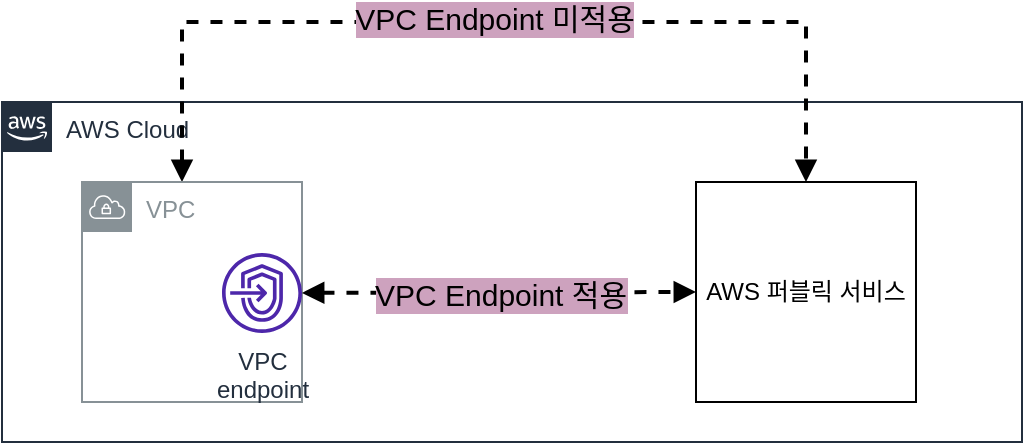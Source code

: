 <mxfile version="20.3.0" type="device"><diagram id="fWLrkDcGGVJ6GmQxE_eU" name="페이지-1"><mxGraphModel dx="1106" dy="727" grid="1" gridSize="10" guides="1" tooltips="1" connect="1" arrows="1" fold="1" page="1" pageScale="1" pageWidth="827" pageHeight="1169" math="0" shadow="0"><root><mxCell id="0"/><mxCell id="1" parent="0"/><mxCell id="_nX8PeizDTH6vdfF-nfj-1" value="AWS Cloud" style="points=[[0,0],[0.25,0],[0.5,0],[0.75,0],[1,0],[1,0.25],[1,0.5],[1,0.75],[1,1],[0.75,1],[0.5,1],[0.25,1],[0,1],[0,0.75],[0,0.5],[0,0.25]];outlineConnect=0;gradientColor=none;html=1;whiteSpace=wrap;fontSize=12;fontStyle=0;container=1;pointerEvents=0;collapsible=0;recursiveResize=0;shape=mxgraph.aws4.group;grIcon=mxgraph.aws4.group_aws_cloud_alt;strokeColor=#232F3E;fillColor=none;verticalAlign=top;align=left;spacingLeft=30;fontColor=#232F3E;dashed=0;" vertex="1" parent="1"><mxGeometry x="150" y="200" width="510" height="170" as="geometry"/></mxCell><mxCell id="_nX8PeizDTH6vdfF-nfj-7" style="edgeStyle=orthogonalEdgeStyle;rounded=0;orthogonalLoop=1;jettySize=auto;html=1;entryX=0.5;entryY=0;entryDx=0;entryDy=0;dashed=1;startArrow=block;startFill=1;endArrow=block;endFill=1;strokeWidth=2;" edge="1" parent="_nX8PeizDTH6vdfF-nfj-1" source="_nX8PeizDTH6vdfF-nfj-2" target="_nX8PeizDTH6vdfF-nfj-4"><mxGeometry relative="1" as="geometry"><Array as="points"><mxPoint x="90" y="-40"/><mxPoint x="402" y="-40"/></Array></mxGeometry></mxCell><mxCell id="_nX8PeizDTH6vdfF-nfj-8" value="VPC Endpoint 미적용" style="edgeLabel;html=1;align=center;verticalAlign=middle;resizable=0;points=[];labelBackgroundColor=#CDA2BE;fontSize=15;" vertex="1" connectable="0" parent="_nX8PeizDTH6vdfF-nfj-7"><mxGeometry x="-0.207" y="2" relative="1" as="geometry"><mxPoint x="49" as="offset"/></mxGeometry></mxCell><mxCell id="_nX8PeizDTH6vdfF-nfj-2" value="VPC" style="sketch=0;outlineConnect=0;gradientColor=none;html=1;whiteSpace=wrap;fontSize=12;fontStyle=0;shape=mxgraph.aws4.group;grIcon=mxgraph.aws4.group_vpc;strokeColor=#879196;fillColor=none;verticalAlign=top;align=left;spacingLeft=30;fontColor=#879196;dashed=0;" vertex="1" parent="_nX8PeizDTH6vdfF-nfj-1"><mxGeometry x="40" y="40" width="110" height="110" as="geometry"/></mxCell><mxCell id="_nX8PeizDTH6vdfF-nfj-3" value="VPC&lt;br&gt;endpoint" style="sketch=0;outlineConnect=0;fontColor=#232F3E;gradientColor=none;fillColor=#4D27AA;strokeColor=none;dashed=0;verticalLabelPosition=bottom;verticalAlign=top;align=center;html=1;fontSize=12;fontStyle=0;aspect=fixed;pointerEvents=1;shape=mxgraph.aws4.endpoints;rounded=0;shadow=0;" vertex="1" parent="_nX8PeizDTH6vdfF-nfj-1"><mxGeometry x="110" y="75.5" width="40" height="40" as="geometry"/></mxCell><mxCell id="_nX8PeizDTH6vdfF-nfj-4" value="AWS 퍼블릭 서비스" style="rounded=0;whiteSpace=wrap;html=1;" vertex="1" parent="_nX8PeizDTH6vdfF-nfj-1"><mxGeometry x="347" y="40" width="110" height="110" as="geometry"/></mxCell><mxCell id="_nX8PeizDTH6vdfF-nfj-5" value="" style="endArrow=block;dashed=1;html=1;strokeWidth=2;rounded=0;entryX=0;entryY=0.5;entryDx=0;entryDy=0;startArrow=block;startFill=1;endFill=1;" edge="1" parent="_nX8PeizDTH6vdfF-nfj-1" source="_nX8PeizDTH6vdfF-nfj-3" target="_nX8PeizDTH6vdfF-nfj-4"><mxGeometry width="50" height="50" relative="1" as="geometry"><mxPoint x="240" y="90" as="sourcePoint"/><mxPoint x="290" y="40" as="targetPoint"/></mxGeometry></mxCell><mxCell id="_nX8PeizDTH6vdfF-nfj-6" value="VPC Endpoint 적용" style="edgeLabel;html=1;align=center;verticalAlign=middle;resizable=0;points=[];labelBackgroundColor=#CDA2BE;fontSize=15;" vertex="1" connectable="0" parent="_nX8PeizDTH6vdfF-nfj-5"><mxGeometry x="-0.516" y="3" relative="1" as="geometry"><mxPoint x="51" y="3" as="offset"/></mxGeometry></mxCell></root></mxGraphModel></diagram></mxfile>
